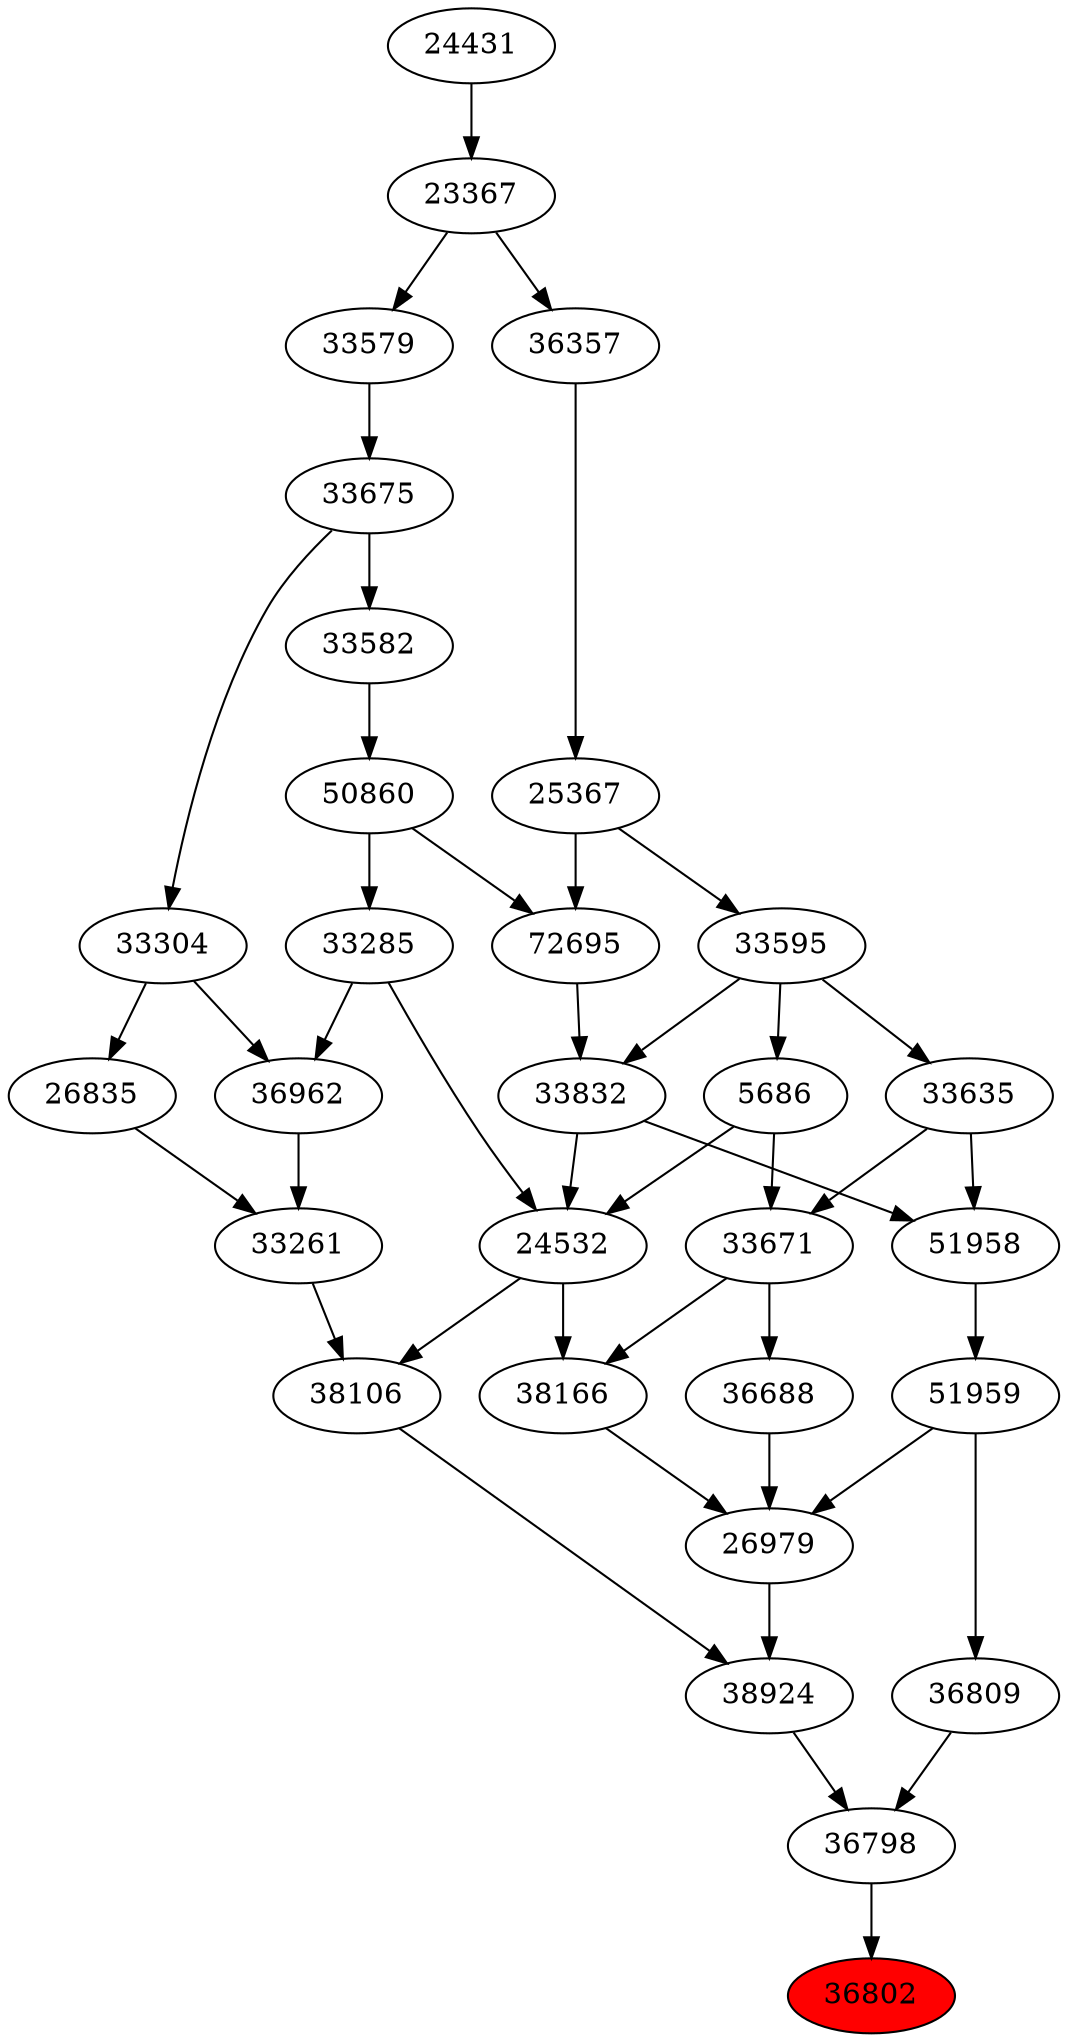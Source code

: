 strict digraph{ 
36802 [label="36802" fillcolor=red style=filled]
36798 -> 36802
36798 [label="36798"]
36809 -> 36798
38924 -> 36798
36809 [label="36809"]
51959 -> 36809
38924 [label="38924"]
26979 -> 38924
38106 -> 38924
51959 [label="51959"]
51958 -> 51959
26979 [label="26979"]
36688 -> 26979
38166 -> 26979
51959 -> 26979
38106 [label="38106"]
33261 -> 38106
24532 -> 38106
51958 [label="51958"]
33832 -> 51958
33635 -> 51958
36688 [label="36688"]
33671 -> 36688
38166 [label="38166"]
24532 -> 38166
33671 -> 38166
33261 [label="33261"]
36962 -> 33261
26835 -> 33261
24532 [label="24532"]
33285 -> 24532
5686 -> 24532
33832 -> 24532
33832 [label="33832"]
72695 -> 33832
33595 -> 33832
33635 [label="33635"]
33595 -> 33635
33671 [label="33671"]
5686 -> 33671
33635 -> 33671
36962 [label="36962"]
33285 -> 36962
33304 -> 36962
26835 [label="26835"]
33304 -> 26835
33285 [label="33285"]
50860 -> 33285
5686 [label="5686"]
33595 -> 5686
72695 [label="72695"]
50860 -> 72695
25367 -> 72695
33595 [label="33595"]
25367 -> 33595
33304 [label="33304"]
33675 -> 33304
50860 [label="50860"]
33582 -> 50860
25367 [label="25367"]
36357 -> 25367
33675 [label="33675"]
33579 -> 33675
33582 [label="33582"]
33675 -> 33582
36357 [label="36357"]
23367 -> 36357
33579 [label="33579"]
23367 -> 33579
23367 [label="23367"]
24431 -> 23367
24431 [label="24431"]
}